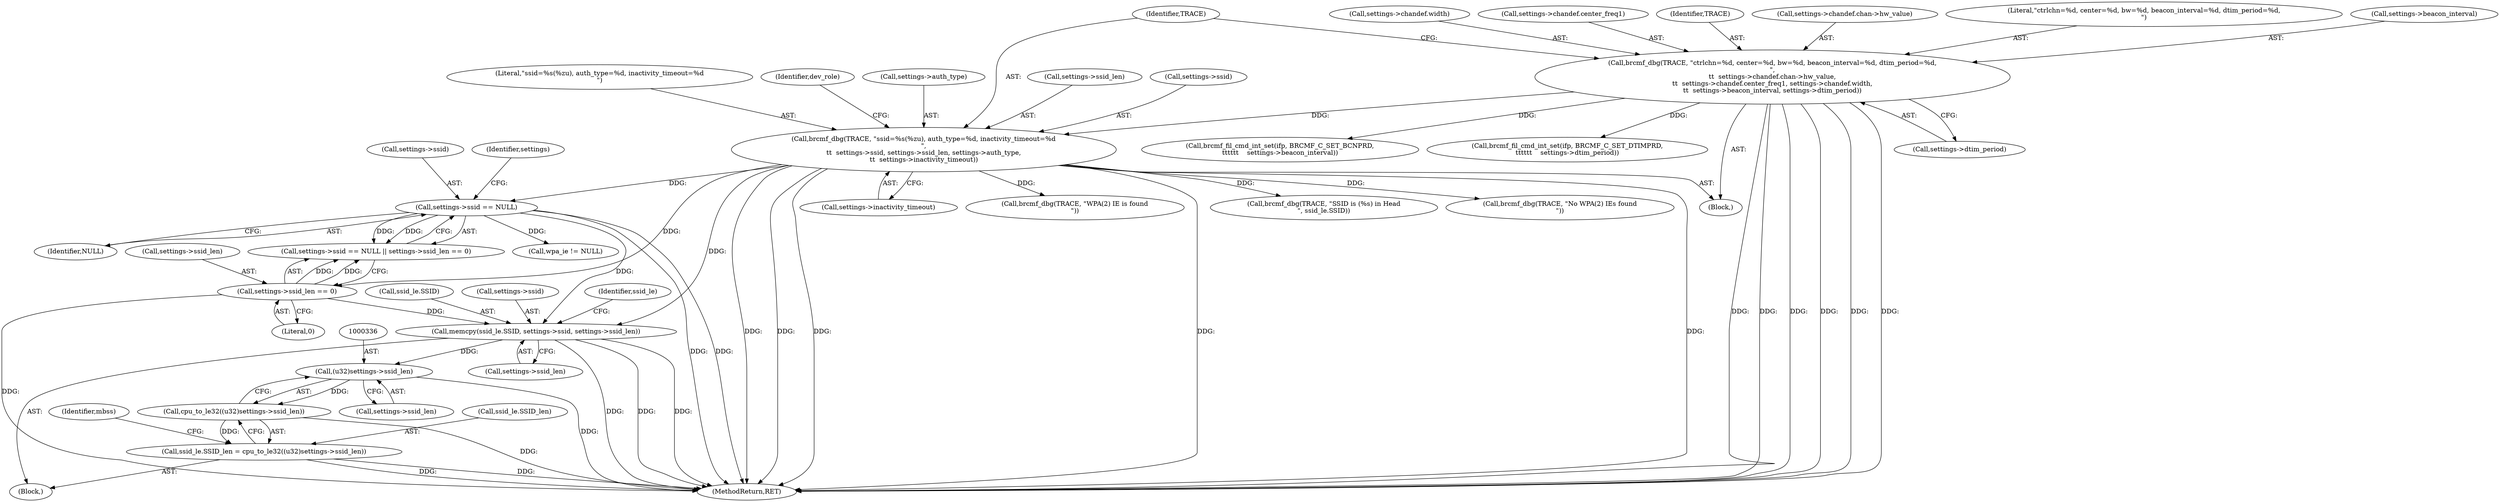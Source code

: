 digraph "0_linux_ded89912156b1a47d940a0c954c43afbabd0c42c@API" {
"1000320" [label="(Call,memcpy(ssid_le.SSID, settings->ssid, settings->ssid_len))"];
"1000251" [label="(Call,settings->ssid == NULL)"];
"1000181" [label="(Call,brcmf_dbg(TRACE, \"ssid=%s(%zu), auth_type=%d, inactivity_timeout=%d\n\",\n\t\t  settings->ssid, settings->ssid_len, settings->auth_type,\n\t\t  settings->inactivity_timeout))"];
"1000155" [label="(Call,brcmf_dbg(TRACE, \"ctrlchn=%d, center=%d, bw=%d, beacon_interval=%d, dtim_period=%d,\n\",\n\t\t  settings->chandef.chan->hw_value,\n\t\t  settings->chandef.center_freq1, settings->chandef.width,\n\t\t  settings->beacon_interval, settings->dtim_period))"];
"1000256" [label="(Call,settings->ssid_len == 0)"];
"1000335" [label="(Call,(u32)settings->ssid_len)"];
"1000334" [label="(Call,cpu_to_le32((u32)settings->ssid_len))"];
"1000330" [label="(Call,ssid_le.SSID_len = cpu_to_le32((u32)settings->ssid_len))"];
"1000260" [label="(Literal,0)"];
"1000190" [label="(Call,settings->auth_type)"];
"1000193" [label="(Call,settings->inactivity_timeout)"];
"1000321" [label="(Call,ssid_le.SSID)"];
"1000175" [label="(Call,settings->beacon_interval)"];
"1000182" [label="(Identifier,TRACE)"];
"1000256" [label="(Call,settings->ssid_len == 0)"];
"1000331" [label="(Call,ssid_le.SSID_len)"];
"1000390" [label="(Call,brcmf_dbg(TRACE, \"WPA(2) IE is found\n\"))"];
"1000330" [label="(Call,ssid_le.SSID_len = cpu_to_le32((u32)settings->ssid_len))"];
"1000155" [label="(Call,brcmf_dbg(TRACE, \"ctrlchn=%d, center=%d, bw=%d, beacon_interval=%d, dtim_period=%d,\n\",\n\t\t  settings->chandef.chan->hw_value,\n\t\t  settings->chandef.center_freq1, settings->chandef.width,\n\t\t  settings->beacon_interval, settings->dtim_period))"];
"1000320" [label="(Call,memcpy(ssid_le.SSID, settings->ssid, settings->ssid_len))"];
"1000342" [label="(Identifier,mbss)"];
"1000327" [label="(Call,settings->ssid_len)"];
"1000808" [label="(MethodReturn,RET)"];
"1000170" [label="(Call,settings->chandef.width)"];
"1000257" [label="(Call,settings->ssid_len)"];
"1000252" [label="(Call,settings->ssid)"];
"1000187" [label="(Call,settings->ssid_len)"];
"1000178" [label="(Call,settings->dtim_period)"];
"1000181" [label="(Call,brcmf_dbg(TRACE, \"ssid=%s(%zu), auth_type=%d, inactivity_timeout=%d\n\",\n\t\t  settings->ssid, settings->ssid_len, settings->auth_type,\n\t\t  settings->inactivity_timeout))"];
"1000383" [label="(Call,wpa_ie != NULL)"];
"1000324" [label="(Call,settings->ssid)"];
"1000334" [label="(Call,cpu_to_le32((u32)settings->ssid_len))"];
"1000337" [label="(Call,settings->ssid_len)"];
"1000335" [label="(Call,(u32)settings->ssid_len)"];
"1000250" [label="(Call,settings->ssid == NULL || settings->ssid_len == 0)"];
"1000478" [label="(Call,brcmf_fil_cmd_int_set(ifp, BRCMF_C_SET_BCNPRD,\n\t\t\t\t\t\t    settings->beacon_interval))"];
"1000116" [label="(Block,)"];
"1000258" [label="(Identifier,settings)"];
"1000165" [label="(Call,settings->chandef.center_freq1)"];
"1000319" [label="(Block,)"];
"1000332" [label="(Identifier,ssid_le)"];
"1000255" [label="(Identifier,NULL)"];
"1000156" [label="(Identifier,TRACE)"];
"1000500" [label="(Call,brcmf_fil_cmd_int_set(ifp, BRCMF_C_SET_DTIMPRD,\n\t\t\t\t\t\t    settings->dtim_period))"];
"1000312" [label="(Call,brcmf_dbg(TRACE, \"SSID is (%s) in Head\n\", ssid_le.SSID))"];
"1000158" [label="(Call,settings->chandef.chan->hw_value)"];
"1000184" [label="(Call,settings->ssid)"];
"1000183" [label="(Literal,\"ssid=%s(%zu), auth_type=%d, inactivity_timeout=%d\n\")"];
"1000157" [label="(Literal,\"ctrlchn=%d, center=%d, bw=%d, beacon_interval=%d, dtim_period=%d,\n\")"];
"1000430" [label="(Call,brcmf_dbg(TRACE, \"No WPA(2) IEs found\n\"))"];
"1000251" [label="(Call,settings->ssid == NULL)"];
"1000197" [label="(Identifier,dev_role)"];
"1000320" -> "1000319"  [label="AST: "];
"1000320" -> "1000327"  [label="CFG: "];
"1000321" -> "1000320"  [label="AST: "];
"1000324" -> "1000320"  [label="AST: "];
"1000327" -> "1000320"  [label="AST: "];
"1000332" -> "1000320"  [label="CFG: "];
"1000320" -> "1000808"  [label="DDG: "];
"1000320" -> "1000808"  [label="DDG: "];
"1000320" -> "1000808"  [label="DDG: "];
"1000251" -> "1000320"  [label="DDG: "];
"1000181" -> "1000320"  [label="DDG: "];
"1000256" -> "1000320"  [label="DDG: "];
"1000320" -> "1000335"  [label="DDG: "];
"1000251" -> "1000250"  [label="AST: "];
"1000251" -> "1000255"  [label="CFG: "];
"1000252" -> "1000251"  [label="AST: "];
"1000255" -> "1000251"  [label="AST: "];
"1000258" -> "1000251"  [label="CFG: "];
"1000250" -> "1000251"  [label="CFG: "];
"1000251" -> "1000808"  [label="DDG: "];
"1000251" -> "1000808"  [label="DDG: "];
"1000251" -> "1000250"  [label="DDG: "];
"1000251" -> "1000250"  [label="DDG: "];
"1000181" -> "1000251"  [label="DDG: "];
"1000251" -> "1000383"  [label="DDG: "];
"1000181" -> "1000116"  [label="AST: "];
"1000181" -> "1000193"  [label="CFG: "];
"1000182" -> "1000181"  [label="AST: "];
"1000183" -> "1000181"  [label="AST: "];
"1000184" -> "1000181"  [label="AST: "];
"1000187" -> "1000181"  [label="AST: "];
"1000190" -> "1000181"  [label="AST: "];
"1000193" -> "1000181"  [label="AST: "];
"1000197" -> "1000181"  [label="CFG: "];
"1000181" -> "1000808"  [label="DDG: "];
"1000181" -> "1000808"  [label="DDG: "];
"1000181" -> "1000808"  [label="DDG: "];
"1000181" -> "1000808"  [label="DDG: "];
"1000181" -> "1000808"  [label="DDG: "];
"1000155" -> "1000181"  [label="DDG: "];
"1000181" -> "1000256"  [label="DDG: "];
"1000181" -> "1000312"  [label="DDG: "];
"1000181" -> "1000390"  [label="DDG: "];
"1000181" -> "1000430"  [label="DDG: "];
"1000155" -> "1000116"  [label="AST: "];
"1000155" -> "1000178"  [label="CFG: "];
"1000156" -> "1000155"  [label="AST: "];
"1000157" -> "1000155"  [label="AST: "];
"1000158" -> "1000155"  [label="AST: "];
"1000165" -> "1000155"  [label="AST: "];
"1000170" -> "1000155"  [label="AST: "];
"1000175" -> "1000155"  [label="AST: "];
"1000178" -> "1000155"  [label="AST: "];
"1000182" -> "1000155"  [label="CFG: "];
"1000155" -> "1000808"  [label="DDG: "];
"1000155" -> "1000808"  [label="DDG: "];
"1000155" -> "1000808"  [label="DDG: "];
"1000155" -> "1000808"  [label="DDG: "];
"1000155" -> "1000808"  [label="DDG: "];
"1000155" -> "1000808"  [label="DDG: "];
"1000155" -> "1000478"  [label="DDG: "];
"1000155" -> "1000500"  [label="DDG: "];
"1000256" -> "1000250"  [label="AST: "];
"1000256" -> "1000260"  [label="CFG: "];
"1000257" -> "1000256"  [label="AST: "];
"1000260" -> "1000256"  [label="AST: "];
"1000250" -> "1000256"  [label="CFG: "];
"1000256" -> "1000808"  [label="DDG: "];
"1000256" -> "1000250"  [label="DDG: "];
"1000256" -> "1000250"  [label="DDG: "];
"1000335" -> "1000334"  [label="AST: "];
"1000335" -> "1000337"  [label="CFG: "];
"1000336" -> "1000335"  [label="AST: "];
"1000337" -> "1000335"  [label="AST: "];
"1000334" -> "1000335"  [label="CFG: "];
"1000335" -> "1000808"  [label="DDG: "];
"1000335" -> "1000334"  [label="DDG: "];
"1000334" -> "1000330"  [label="AST: "];
"1000330" -> "1000334"  [label="CFG: "];
"1000334" -> "1000808"  [label="DDG: "];
"1000334" -> "1000330"  [label="DDG: "];
"1000330" -> "1000319"  [label="AST: "];
"1000331" -> "1000330"  [label="AST: "];
"1000342" -> "1000330"  [label="CFG: "];
"1000330" -> "1000808"  [label="DDG: "];
"1000330" -> "1000808"  [label="DDG: "];
}
